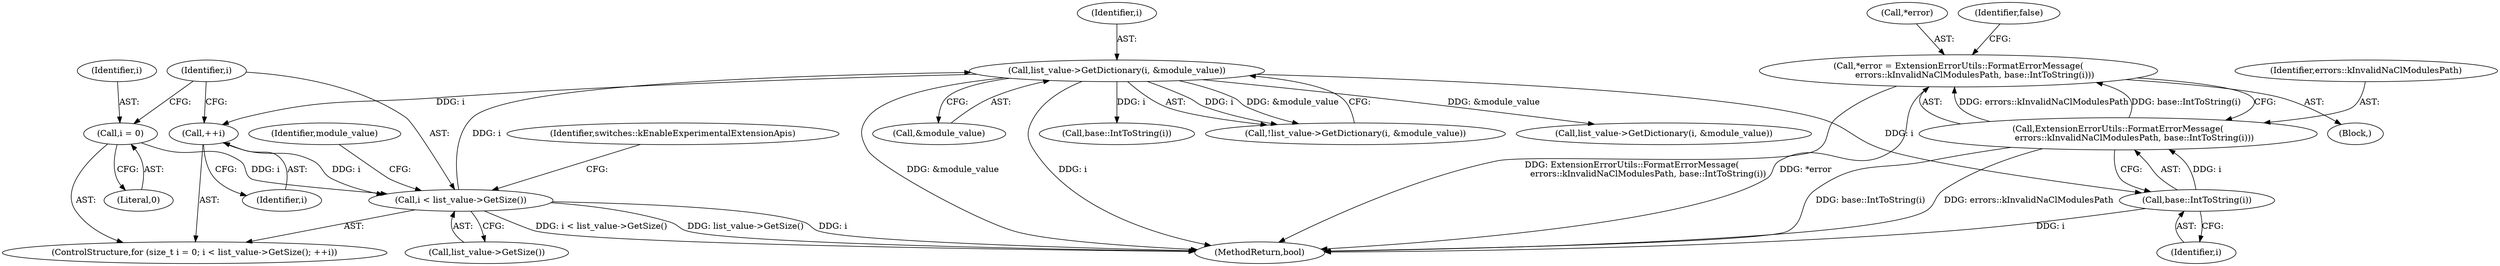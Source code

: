 digraph "0_Chrome_c63f2b7fe4fe2977f858a8e36d5f48db17eff2e7_30@pointer" {
"1000894" [label="(Call,*error = ExtensionErrorUtils::FormatErrorMessage(\n            errors::kInvalidNaClModulesPath, base::IntToString(i)))"];
"1000897" [label="(Call,ExtensionErrorUtils::FormatErrorMessage(\n            errors::kInvalidNaClModulesPath, base::IntToString(i)))"];
"1000899" [label="(Call,base::IntToString(i))"];
"1000876" [label="(Call,list_value->GetDictionary(i, &module_value))"];
"1000862" [label="(Call,i < list_value->GetSize())"];
"1000865" [label="(Call,++i)"];
"1000859" [label="(Call,i = 0)"];
"1000863" [label="(Identifier,i)"];
"1000897" [label="(Call,ExtensionErrorUtils::FormatErrorMessage(\n            errors::kInvalidNaClModulesPath, base::IntToString(i)))"];
"1000902" [label="(Identifier,false)"];
"1000859" [label="(Call,i = 0)"];
"1000866" [label="(Identifier,i)"];
"1000860" [label="(Identifier,i)"];
"1000878" [label="(Call,&module_value)"];
"1000876" [label="(Call,list_value->GetDictionary(i, &module_value))"];
"1000935" [label="(Identifier,switches::kEnableExperimentalExtensionApis)"];
"1000900" [label="(Identifier,i)"];
"1000861" [label="(Literal,0)"];
"1000862" [label="(Call,i < list_value->GetSize())"];
"1000865" [label="(Call,++i)"];
"1000893" [label="(Block,)"];
"1000899" [label="(Call,base::IntToString(i))"];
"1000857" [label="(ControlStructure,for (size_t i = 0; i < list_value->GetSize(); ++i))"];
"1000877" [label="(Identifier,i)"];
"1000864" [label="(Call,list_value->GetSize())"];
"1000894" [label="(Call,*error = ExtensionErrorUtils::FormatErrorMessage(\n            errors::kInvalidNaClModulesPath, base::IntToString(i)))"];
"1000895" [label="(Call,*error)"];
"1000898" [label="(Identifier,errors::kInvalidNaClModulesPath)"];
"1002448" [label="(MethodReturn,bool)"];
"1000915" [label="(Call,base::IntToString(i))"];
"1000875" [label="(Call,!list_value->GetDictionary(i, &module_value))"];
"1000870" [label="(Identifier,module_value)"];
"1001736" [label="(Call,list_value->GetDictionary(i, &module_value))"];
"1000894" -> "1000893"  [label="AST: "];
"1000894" -> "1000897"  [label="CFG: "];
"1000895" -> "1000894"  [label="AST: "];
"1000897" -> "1000894"  [label="AST: "];
"1000902" -> "1000894"  [label="CFG: "];
"1000894" -> "1002448"  [label="DDG: ExtensionErrorUtils::FormatErrorMessage(\n            errors::kInvalidNaClModulesPath, base::IntToString(i))"];
"1000894" -> "1002448"  [label="DDG: *error"];
"1000897" -> "1000894"  [label="DDG: errors::kInvalidNaClModulesPath"];
"1000897" -> "1000894"  [label="DDG: base::IntToString(i)"];
"1000897" -> "1000899"  [label="CFG: "];
"1000898" -> "1000897"  [label="AST: "];
"1000899" -> "1000897"  [label="AST: "];
"1000897" -> "1002448"  [label="DDG: base::IntToString(i)"];
"1000897" -> "1002448"  [label="DDG: errors::kInvalidNaClModulesPath"];
"1000899" -> "1000897"  [label="DDG: i"];
"1000899" -> "1000900"  [label="CFG: "];
"1000900" -> "1000899"  [label="AST: "];
"1000899" -> "1002448"  [label="DDG: i"];
"1000876" -> "1000899"  [label="DDG: i"];
"1000876" -> "1000875"  [label="AST: "];
"1000876" -> "1000878"  [label="CFG: "];
"1000877" -> "1000876"  [label="AST: "];
"1000878" -> "1000876"  [label="AST: "];
"1000875" -> "1000876"  [label="CFG: "];
"1000876" -> "1002448"  [label="DDG: &module_value"];
"1000876" -> "1002448"  [label="DDG: i"];
"1000876" -> "1000865"  [label="DDG: i"];
"1000876" -> "1000875"  [label="DDG: i"];
"1000876" -> "1000875"  [label="DDG: &module_value"];
"1000862" -> "1000876"  [label="DDG: i"];
"1000876" -> "1000915"  [label="DDG: i"];
"1000876" -> "1001736"  [label="DDG: &module_value"];
"1000862" -> "1000857"  [label="AST: "];
"1000862" -> "1000864"  [label="CFG: "];
"1000863" -> "1000862"  [label="AST: "];
"1000864" -> "1000862"  [label="AST: "];
"1000870" -> "1000862"  [label="CFG: "];
"1000935" -> "1000862"  [label="CFG: "];
"1000862" -> "1002448"  [label="DDG: list_value->GetSize()"];
"1000862" -> "1002448"  [label="DDG: i"];
"1000862" -> "1002448"  [label="DDG: i < list_value->GetSize()"];
"1000865" -> "1000862"  [label="DDG: i"];
"1000859" -> "1000862"  [label="DDG: i"];
"1000865" -> "1000857"  [label="AST: "];
"1000865" -> "1000866"  [label="CFG: "];
"1000866" -> "1000865"  [label="AST: "];
"1000863" -> "1000865"  [label="CFG: "];
"1000859" -> "1000857"  [label="AST: "];
"1000859" -> "1000861"  [label="CFG: "];
"1000860" -> "1000859"  [label="AST: "];
"1000861" -> "1000859"  [label="AST: "];
"1000863" -> "1000859"  [label="CFG: "];
}
